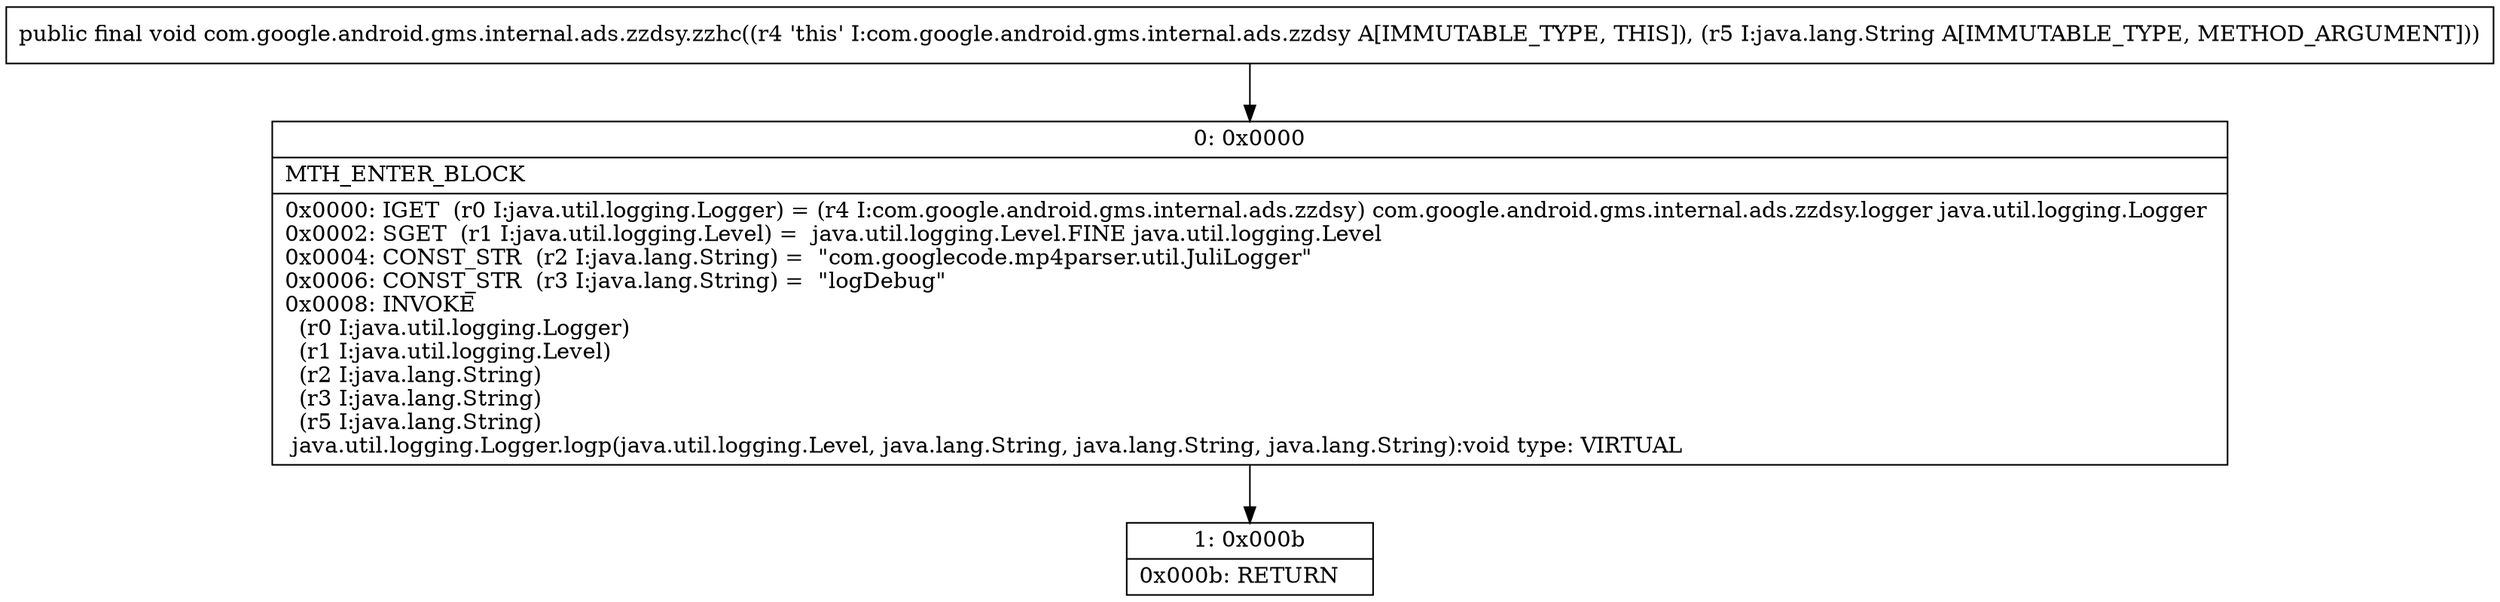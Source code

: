 digraph "CFG forcom.google.android.gms.internal.ads.zzdsy.zzhc(Ljava\/lang\/String;)V" {
Node_0 [shape=record,label="{0\:\ 0x0000|MTH_ENTER_BLOCK\l|0x0000: IGET  (r0 I:java.util.logging.Logger) = (r4 I:com.google.android.gms.internal.ads.zzdsy) com.google.android.gms.internal.ads.zzdsy.logger java.util.logging.Logger \l0x0002: SGET  (r1 I:java.util.logging.Level) =  java.util.logging.Level.FINE java.util.logging.Level \l0x0004: CONST_STR  (r2 I:java.lang.String) =  \"com.googlecode.mp4parser.util.JuliLogger\" \l0x0006: CONST_STR  (r3 I:java.lang.String) =  \"logDebug\" \l0x0008: INVOKE  \l  (r0 I:java.util.logging.Logger)\l  (r1 I:java.util.logging.Level)\l  (r2 I:java.lang.String)\l  (r3 I:java.lang.String)\l  (r5 I:java.lang.String)\l java.util.logging.Logger.logp(java.util.logging.Level, java.lang.String, java.lang.String, java.lang.String):void type: VIRTUAL \l}"];
Node_1 [shape=record,label="{1\:\ 0x000b|0x000b: RETURN   \l}"];
MethodNode[shape=record,label="{public final void com.google.android.gms.internal.ads.zzdsy.zzhc((r4 'this' I:com.google.android.gms.internal.ads.zzdsy A[IMMUTABLE_TYPE, THIS]), (r5 I:java.lang.String A[IMMUTABLE_TYPE, METHOD_ARGUMENT])) }"];
MethodNode -> Node_0;
Node_0 -> Node_1;
}

